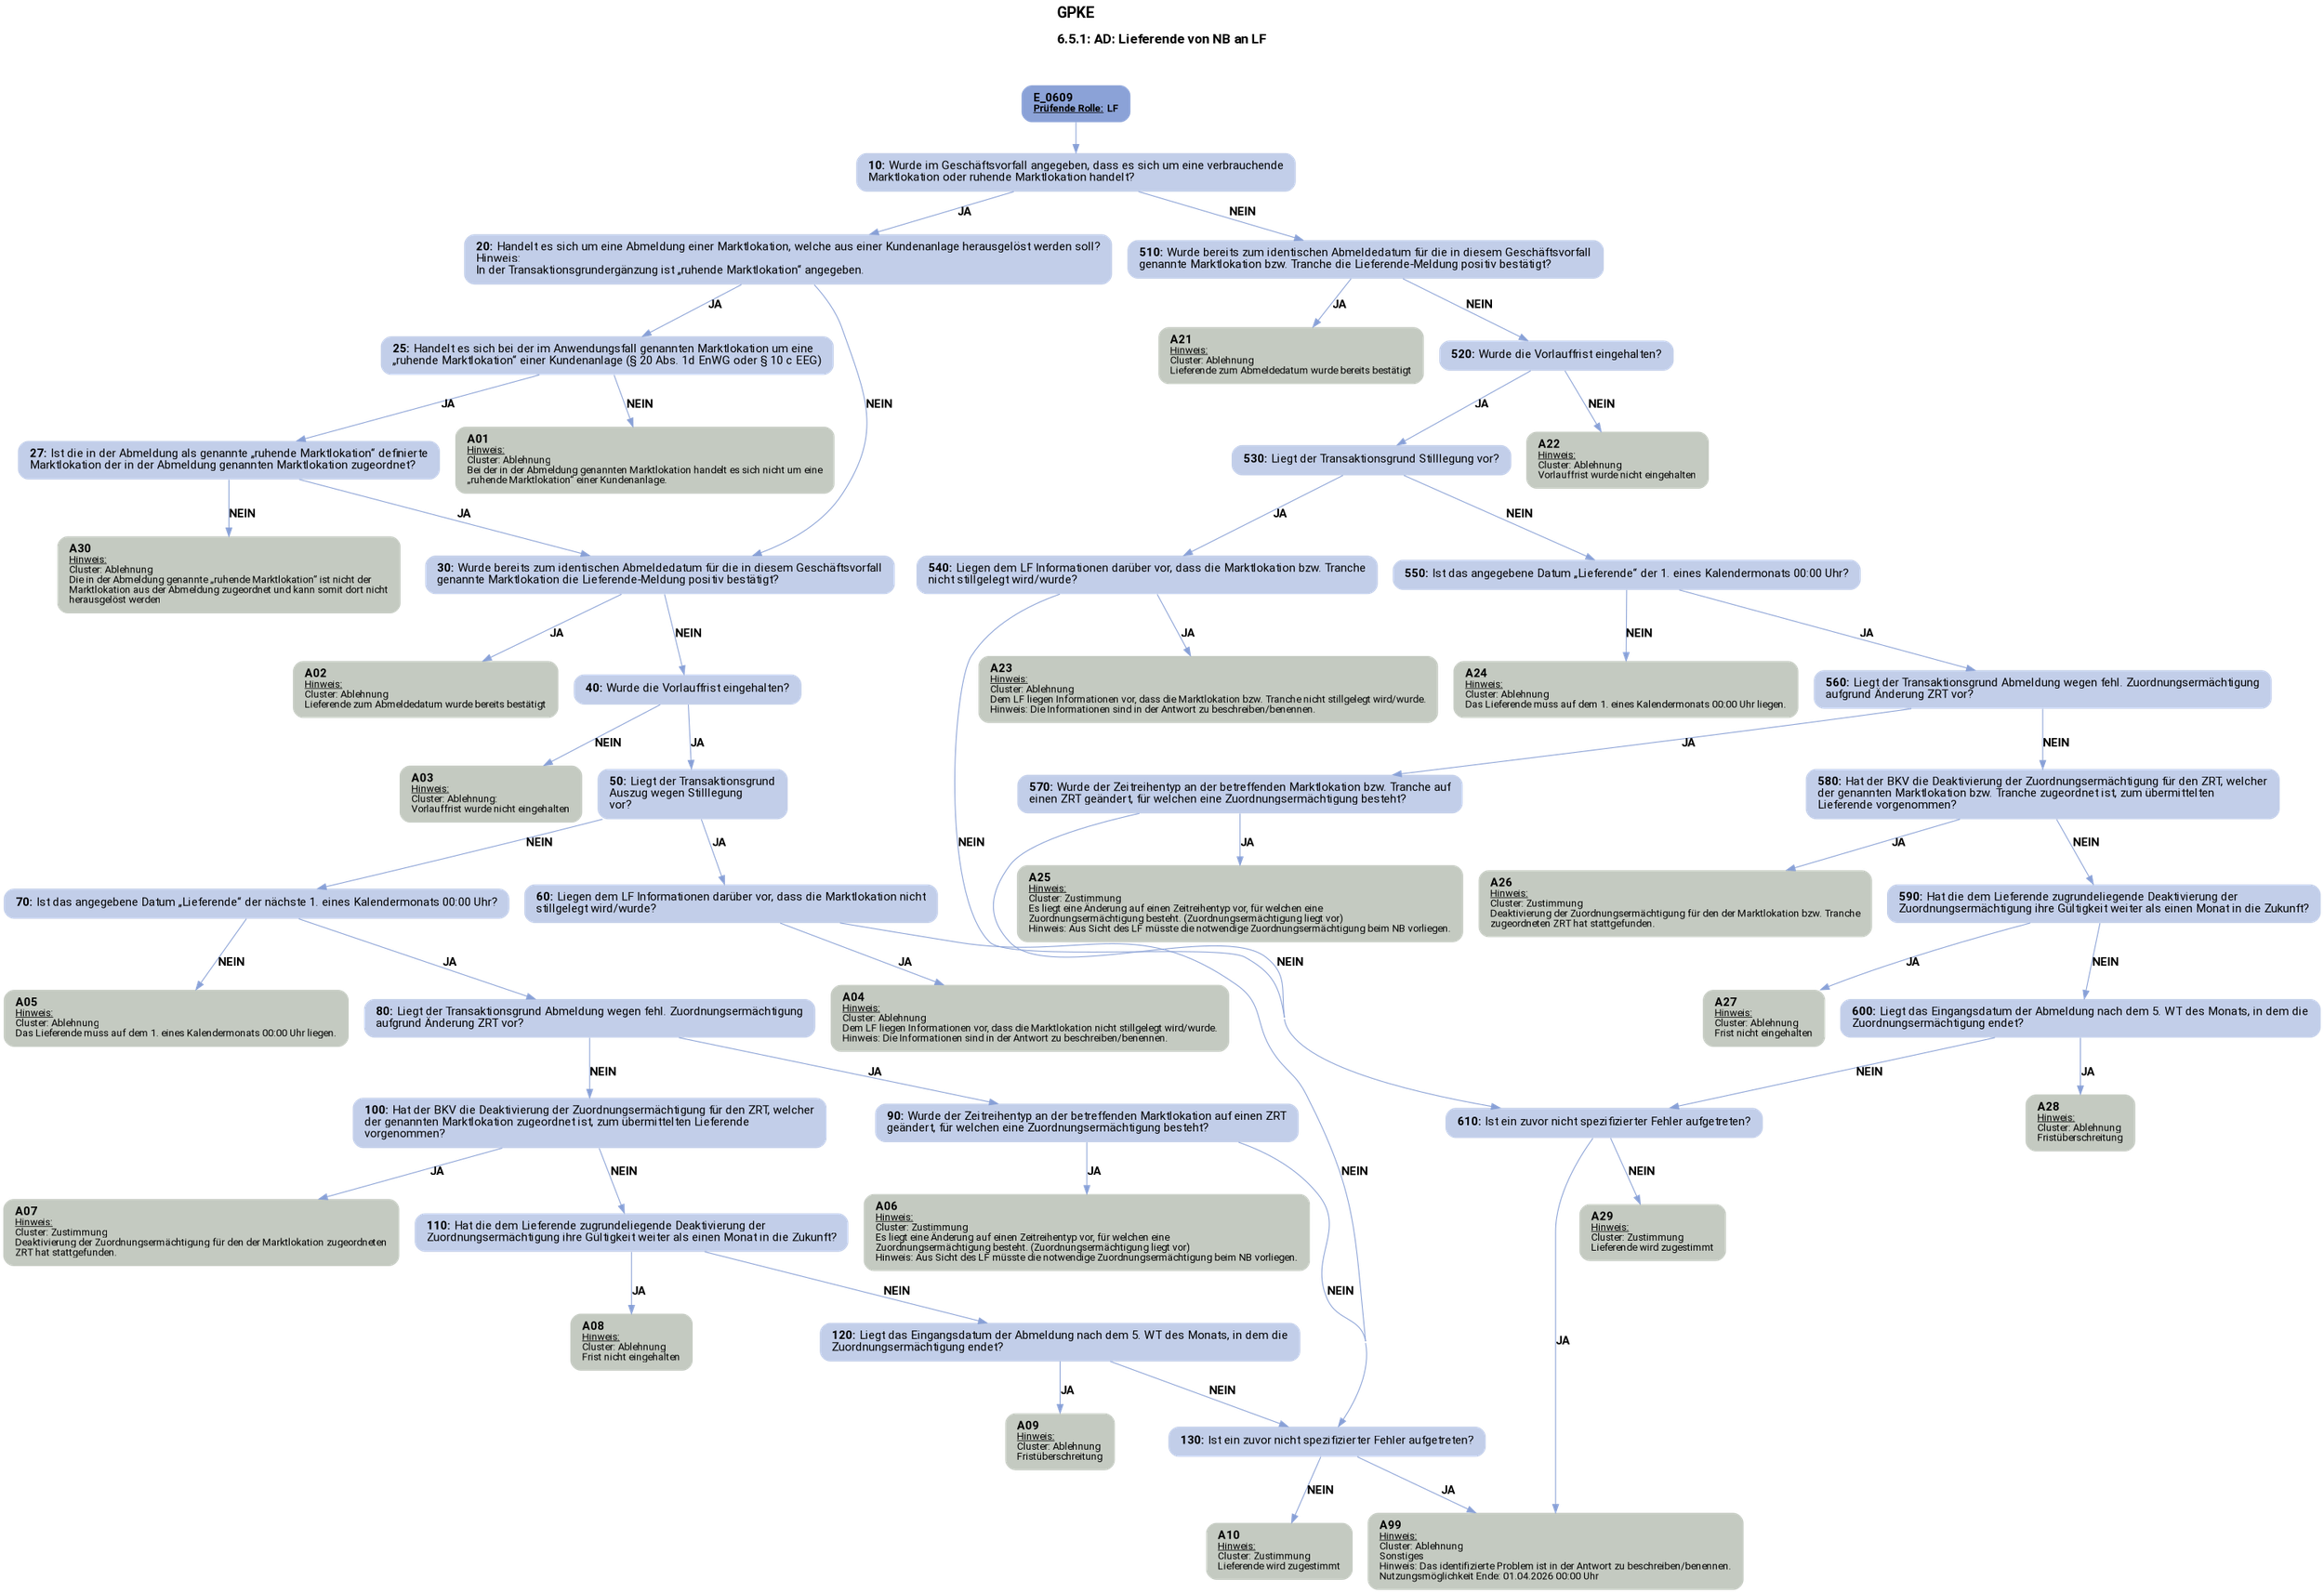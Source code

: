 digraph D {
    labelloc="t";
    label=<<B><FONT POINT-SIZE="18">GPKE</FONT></B><BR align="left"/><BR/><B><FONT POINT-SIZE="16">6.5.1: AD: Lieferende von NB an LF</FONT></B><BR align="left"/><BR/><BR/><BR/>>;
    ratio="compress";
    concentrate=true;
    pack=true;
    rankdir=TB;
    packmode="array";
    size="20,20";
    "Start" [margin="0.2,0.12", shape=box, style="filled,rounded", penwidth=0.0, fillcolor="#8ba2d7", label=<<B>E_0609</B><BR align="left"/><FONT point-size="12"><B><U>Prüfende Rolle:</U> LF</B></FONT><BR align="center"/>>, fontname="Roboto, sans-serif"];
    "10" [margin="0.2,0.12", shape=box, style="filled,rounded", penwidth=0.0, fillcolor="#c2cee9", label=<<B>10: </B>Wurde im Geschäftsvorfall angegeben, dass es sich um eine verbrauchende<BR align="left"/>Marktlokation oder ruhende Marktlokation handelt?<BR align="left"/>>, fontname="Roboto, sans-serif"];
    "20" [margin="0.2,0.12", shape=box, style="filled,rounded", penwidth=0.0, fillcolor="#c2cee9", label=<<B>20: </B>Handelt es sich um eine Abmeldung einer Marktlokation, welche aus einer Kundenanlage herausgelöst werden soll?<BR align="left"/>Hinweis:<BR align="left"/>In der Transaktionsgrundergänzung ist „ruhende Marktlokation“ angegeben.<BR align="left"/>>, fontname="Roboto, sans-serif"];
    "25" [margin="0.2,0.12", shape=box, style="filled,rounded", penwidth=0.0, fillcolor="#c2cee9", label=<<B>25: </B>Handelt es sich bei der im Anwendungsfall genannten Marktlokation um eine<BR align="left"/>„ruhende Marktlokation“ einer Kundenanlage (§ 20 Abs. 1d EnWG oder § 10 c EEG)<BR align="left"/>>, fontname="Roboto, sans-serif"];
    "A01" [margin="0.2,0.12", shape=box, style="filled,rounded", penwidth=0.0, fillcolor="#c4cac1", label=<<B>A01</B><BR align="left"/><FONT point-size="12"><U>Hinweis:</U><BR align="left"/>Cluster: Ablehnung<BR align="left"/>Bei der in der Abmeldung genannten Marktlokation handelt es sich nicht um eine<BR align="left"/>„ruhende Marktlokation“ einer Kundenanlage.<BR align="left"/></FONT>>, fontname="Roboto, sans-serif"];
    "27" [margin="0.2,0.12", shape=box, style="filled,rounded", penwidth=0.0, fillcolor="#c2cee9", label=<<B>27: </B>Ist die in der Abmeldung als genannte „ruhende Marktlokation“ definierte<BR align="left"/>Marktlokation der in der Abmeldung genannten Marktlokation zugeordnet?<BR align="left"/>>, fontname="Roboto, sans-serif"];
    "A30" [margin="0.2,0.12", shape=box, style="filled,rounded", penwidth=0.0, fillcolor="#c4cac1", label=<<B>A30</B><BR align="left"/><FONT point-size="12"><U>Hinweis:</U><BR align="left"/>Cluster: Ablehnung<BR align="left"/>Die in der Abmeldung genannte „ruhende Marktlokation“ ist nicht der<BR align="left"/>Marktlokation aus der Abmeldung zugeordnet und kann somit dort nicht<BR align="left"/>herausgelöst werden<BR align="left"/></FONT>>, fontname="Roboto, sans-serif"];
    "30" [margin="0.2,0.12", shape=box, style="filled,rounded", penwidth=0.0, fillcolor="#c2cee9", label=<<B>30: </B>Wurde bereits zum identischen Abmeldedatum für die in diesem Geschäftsvorfall<BR align="left"/>genannte Marktlokation die Lieferende-Meldung positiv bestätigt?<BR align="left"/>>, fontname="Roboto, sans-serif"];
    "A02" [margin="0.2,0.12", shape=box, style="filled,rounded", penwidth=0.0, fillcolor="#c4cac1", label=<<B>A02</B><BR align="left"/><FONT point-size="12"><U>Hinweis:</U><BR align="left"/>Cluster: Ablehnung<BR align="left"/>Lieferende zum Abmeldedatum wurde bereits bestätigt<BR align="left"/></FONT>>, fontname="Roboto, sans-serif"];
    "40" [margin="0.2,0.12", shape=box, style="filled,rounded", penwidth=0.0, fillcolor="#c2cee9", label=<<B>40: </B>Wurde die Vorlauffrist eingehalten?<BR align="left"/>>, fontname="Roboto, sans-serif"];
    "A03" [margin="0.2,0.12", shape=box, style="filled,rounded", penwidth=0.0, fillcolor="#c4cac1", label=<<B>A03</B><BR align="left"/><FONT point-size="12"><U>Hinweis:</U><BR align="left"/>Cluster: Ablehnung:<BR align="left"/>Vorlauffrist wurde nicht eingehalten<BR align="left"/></FONT>>, fontname="Roboto, sans-serif"];
    "50" [margin="0.2,0.12", shape=box, style="filled,rounded", penwidth=0.0, fillcolor="#c2cee9", label=<<B>50: </B>Liegt der Transaktionsgrund<BR align="left"/>Auszug wegen Stilllegung<BR align="left"/>vor?<BR align="left"/>>, fontname="Roboto, sans-serif"];
    "60" [margin="0.2,0.12", shape=box, style="filled,rounded", penwidth=0.0, fillcolor="#c2cee9", label=<<B>60: </B>Liegen dem LF Informationen darüber vor, dass die Marktlokation nicht<BR align="left"/>stillgelegt wird/wurde?<BR align="left"/>>, fontname="Roboto, sans-serif"];
    "A04" [margin="0.2,0.12", shape=box, style="filled,rounded", penwidth=0.0, fillcolor="#c4cac1", label=<<B>A04</B><BR align="left"/><FONT point-size="12"><U>Hinweis:</U><BR align="left"/>Cluster: Ablehnung<BR align="left"/>Dem LF liegen Informationen vor, dass die Marktlokation nicht stillgelegt wird/wurde.<BR align="left"/>Hinweis: Die Informationen sind in der Antwort zu beschreiben/benennen.<BR align="left"/></FONT>>, fontname="Roboto, sans-serif"];
    "70" [margin="0.2,0.12", shape=box, style="filled,rounded", penwidth=0.0, fillcolor="#c2cee9", label=<<B>70: </B>Ist das angegebene Datum „Lieferende“ der nächste 1. eines Kalendermonats 00:00 Uhr?<BR align="left"/>>, fontname="Roboto, sans-serif"];
    "A05" [margin="0.2,0.12", shape=box, style="filled,rounded", penwidth=0.0, fillcolor="#c4cac1", label=<<B>A05</B><BR align="left"/><FONT point-size="12"><U>Hinweis:</U><BR align="left"/>Cluster: Ablehnung<BR align="left"/>Das Lieferende muss auf dem 1. eines Kalendermonats 00:00 Uhr liegen.<BR align="left"/></FONT>>, fontname="Roboto, sans-serif"];
    "80" [margin="0.2,0.12", shape=box, style="filled,rounded", penwidth=0.0, fillcolor="#c2cee9", label=<<B>80: </B>Liegt der Transaktionsgrund Abmeldung wegen fehl. Zuordnungsermächtigung<BR align="left"/>aufgrund Änderung ZRT vor?<BR align="left"/>>, fontname="Roboto, sans-serif"];
    "90" [margin="0.2,0.12", shape=box, style="filled,rounded", penwidth=0.0, fillcolor="#c2cee9", label=<<B>90: </B>Wurde der Zeitreihentyp an der betreffenden Marktlokation auf einen ZRT<BR align="left"/>geändert, für welchen eine Zuordnungsermächtigung besteht?<BR align="left"/>>, fontname="Roboto, sans-serif"];
    "A06" [margin="0.2,0.12", shape=box, style="filled,rounded", penwidth=0.0, fillcolor="#c4cac1", label=<<B>A06</B><BR align="left"/><FONT point-size="12"><U>Hinweis:</U><BR align="left"/>Cluster: Zustimmung<BR align="left"/>Es liegt eine Änderung auf einen Zeitreihentyp vor, für welchen eine<BR align="left"/>Zuordnungsermächtigung besteht. (Zuordnungsermächtigung liegt vor)<BR align="left"/>Hinweis: Aus Sicht des LF müsste die notwendige Zuordnungsermächtigung beim NB vorliegen.<BR align="left"/></FONT>>, fontname="Roboto, sans-serif"];
    "100" [margin="0.2,0.12", shape=box, style="filled,rounded", penwidth=0.0, fillcolor="#c2cee9", label=<<B>100: </B>Hat der BKV die Deaktivierung der Zuordnungsermächtigung für den ZRT, welcher<BR align="left"/>der genannten Marktlokation zugeordnet ist, zum übermittelten Lieferende<BR align="left"/>vorgenommen?<BR align="left"/>>, fontname="Roboto, sans-serif"];
    "A07" [margin="0.2,0.12", shape=box, style="filled,rounded", penwidth=0.0, fillcolor="#c4cac1", label=<<B>A07</B><BR align="left"/><FONT point-size="12"><U>Hinweis:</U><BR align="left"/>Cluster: Zustimmung<BR align="left"/>Deaktivierung der Zuordnungsermächtigung für den der Marktlokation zugeordneten<BR align="left"/>ZRT hat stattgefunden.<BR align="left"/></FONT>>, fontname="Roboto, sans-serif"];
    "110" [margin="0.2,0.12", shape=box, style="filled,rounded", penwidth=0.0, fillcolor="#c2cee9", label=<<B>110: </B>Hat die dem Lieferende zugrundeliegende Deaktivierung der<BR align="left"/>Zuordnungsermächtigung ihre Gültigkeit weiter als einen Monat in die Zukunft?<BR align="left"/>>, fontname="Roboto, sans-serif"];
    "A08" [margin="0.2,0.12", shape=box, style="filled,rounded", penwidth=0.0, fillcolor="#c4cac1", label=<<B>A08</B><BR align="left"/><FONT point-size="12"><U>Hinweis:</U><BR align="left"/>Cluster: Ablehnung <BR align="left"/>Frist nicht eingehalten<BR align="left"/></FONT>>, fontname="Roboto, sans-serif"];
    "120" [margin="0.2,0.12", shape=box, style="filled,rounded", penwidth=0.0, fillcolor="#c2cee9", label=<<B>120: </B>Liegt das Eingangsdatum der Abmeldung nach dem 5. WT des Monats, in dem die<BR align="left"/>Zuordnungsermächtigung endet?<BR align="left"/>>, fontname="Roboto, sans-serif"];
    "A09" [margin="0.2,0.12", shape=box, style="filled,rounded", penwidth=0.0, fillcolor="#c4cac1", label=<<B>A09</B><BR align="left"/><FONT point-size="12"><U>Hinweis:</U><BR align="left"/>Cluster: Ablehnung <BR align="left"/>Fristüberschreitung<BR align="left"/></FONT>>, fontname="Roboto, sans-serif"];
    "130" [margin="0.2,0.12", shape=box, style="filled,rounded", penwidth=0.0, fillcolor="#c2cee9", label=<<B>130: </B>Ist ein zuvor nicht spezifizierter Fehler aufgetreten?<BR align="left"/>>, fontname="Roboto, sans-serif"];
    "A99" [margin="0.2,0.12", shape=box, style="filled,rounded", penwidth=0.0, fillcolor="#c4cac1", label=<<B>A99</B><BR align="left"/><FONT point-size="12"><U>Hinweis:</U><BR align="left"/>Cluster: Ablehnung<BR align="left"/>Sonstiges<BR align="left"/>Hinweis: Das identifizierte Problem ist in der Antwort zu beschreiben/benennen.<BR align="left"/>Nutzungsmöglichkeit Ende: 01.04.2026 00:00 Uhr<BR align="left"/></FONT>>, fontname="Roboto, sans-serif"];
    "A10" [margin="0.2,0.12", shape=box, style="filled,rounded", penwidth=0.0, fillcolor="#c4cac1", label=<<B>A10</B><BR align="left"/><FONT point-size="12"><U>Hinweis:</U><BR align="left"/>Cluster: Zustimmung<BR align="left"/>Lieferende wird zugestimmt<BR align="left"/></FONT>>, fontname="Roboto, sans-serif"];
    "510" [margin="0.2,0.12", shape=box, style="filled,rounded", penwidth=0.0, fillcolor="#c2cee9", label=<<B>510: </B>Wurde bereits zum identischen Abmeldedatum für die in diesem Geschäftsvorfall<BR align="left"/>genannte Marktlokation bzw. Tranche die Lieferende-Meldung positiv bestätigt?<BR align="left"/>>, fontname="Roboto, sans-serif"];
    "A21" [margin="0.2,0.12", shape=box, style="filled,rounded", penwidth=0.0, fillcolor="#c4cac1", label=<<B>A21</B><BR align="left"/><FONT point-size="12"><U>Hinweis:</U><BR align="left"/>Cluster: Ablehnung<BR align="left"/>Lieferende zum Abmeldedatum wurde bereits bestätigt<BR align="left"/></FONT>>, fontname="Roboto, sans-serif"];
    "520" [margin="0.2,0.12", shape=box, style="filled,rounded", penwidth=0.0, fillcolor="#c2cee9", label=<<B>520: </B>Wurde die Vorlauffrist eingehalten?<BR align="left"/>>, fontname="Roboto, sans-serif"];
    "A22" [margin="0.2,0.12", shape=box, style="filled,rounded", penwidth=0.0, fillcolor="#c4cac1", label=<<B>A22</B><BR align="left"/><FONT point-size="12"><U>Hinweis:</U><BR align="left"/>Cluster: Ablehnung<BR align="left"/>Vorlauffrist wurde nicht eingehalten<BR align="left"/></FONT>>, fontname="Roboto, sans-serif"];
    "530" [margin="0.2,0.12", shape=box, style="filled,rounded", penwidth=0.0, fillcolor="#c2cee9", label=<<B>530: </B>Liegt der Transaktionsgrund Stilllegung vor?<BR align="left"/>>, fontname="Roboto, sans-serif"];
    "540" [margin="0.2,0.12", shape=box, style="filled,rounded", penwidth=0.0, fillcolor="#c2cee9", label=<<B>540: </B>Liegen dem LF Informationen darüber vor, dass die Marktlokation bzw. Tranche<BR align="left"/>nicht stillgelegt wird/wurde?<BR align="left"/>>, fontname="Roboto, sans-serif"];
    "A23" [margin="0.2,0.12", shape=box, style="filled,rounded", penwidth=0.0, fillcolor="#c4cac1", label=<<B>A23</B><BR align="left"/><FONT point-size="12"><U>Hinweis:</U><BR align="left"/>Cluster: Ablehnung<BR align="left"/>Dem LF liegen Informationen vor, dass die Marktlokation bzw. Tranche nicht stillgelegt wird/wurde.<BR align="left"/>Hinweis: Die Informationen sind in der Antwort zu beschreiben/benennen.<BR align="left"/></FONT>>, fontname="Roboto, sans-serif"];
    "550" [margin="0.2,0.12", shape=box, style="filled,rounded", penwidth=0.0, fillcolor="#c2cee9", label=<<B>550: </B>Ist das angegebene Datum „Lieferende“ der 1. eines Kalendermonats 00:00 Uhr?<BR align="left"/>>, fontname="Roboto, sans-serif"];
    "A24" [margin="0.2,0.12", shape=box, style="filled,rounded", penwidth=0.0, fillcolor="#c4cac1", label=<<B>A24</B><BR align="left"/><FONT point-size="12"><U>Hinweis:</U><BR align="left"/>Cluster: Ablehnung<BR align="left"/>Das Lieferende muss auf dem 1. eines Kalendermonats 00:00 Uhr liegen.<BR align="left"/></FONT>>, fontname="Roboto, sans-serif"];
    "560" [margin="0.2,0.12", shape=box, style="filled,rounded", penwidth=0.0, fillcolor="#c2cee9", label=<<B>560: </B>Liegt der Transaktionsgrund Abmeldung wegen fehl. Zuordnungsermächtigung<BR align="left"/>aufgrund Änderung ZRT vor?<BR align="left"/>>, fontname="Roboto, sans-serif"];
    "570" [margin="0.2,0.12", shape=box, style="filled,rounded", penwidth=0.0, fillcolor="#c2cee9", label=<<B>570: </B>Wurde der Zeitreihentyp an der betreffenden Marktlokation bzw. Tranche auf<BR align="left"/>einen ZRT geändert, für welchen eine Zuordnungsermächtigung besteht?<BR align="left"/>>, fontname="Roboto, sans-serif"];
    "A25" [margin="0.2,0.12", shape=box, style="filled,rounded", penwidth=0.0, fillcolor="#c4cac1", label=<<B>A25</B><BR align="left"/><FONT point-size="12"><U>Hinweis:</U><BR align="left"/>Cluster: Zustimmung<BR align="left"/>Es liegt eine Änderung auf einen Zeitreihentyp vor, für welchen eine<BR align="left"/>Zuordnungsermächtigung besteht. (Zuordnungsermächtigung liegt vor)<BR align="left"/>Hinweis: Aus Sicht des LF müsste die notwendige Zuordnungsermächtigung beim NB vorliegen.<BR align="left"/></FONT>>, fontname="Roboto, sans-serif"];
    "580" [margin="0.2,0.12", shape=box, style="filled,rounded", penwidth=0.0, fillcolor="#c2cee9", label=<<B>580: </B>Hat der BKV die Deaktivierung der Zuordnungsermächtigung für den ZRT, welcher<BR align="left"/>der genannten Marktlokation bzw. Tranche zugeordnet ist, zum übermittelten<BR align="left"/>Lieferende vorgenommen?<BR align="left"/>>, fontname="Roboto, sans-serif"];
    "A26" [margin="0.2,0.12", shape=box, style="filled,rounded", penwidth=0.0, fillcolor="#c4cac1", label=<<B>A26</B><BR align="left"/><FONT point-size="12"><U>Hinweis:</U><BR align="left"/>Cluster: Zustimmung<BR align="left"/>Deaktivierung der Zuordnungsermächtigung für den der Marktlokation bzw. Tranche<BR align="left"/>zugeordneten ZRT hat stattgefunden.<BR align="left"/></FONT>>, fontname="Roboto, sans-serif"];
    "590" [margin="0.2,0.12", shape=box, style="filled,rounded", penwidth=0.0, fillcolor="#c2cee9", label=<<B>590: </B>Hat die dem Lieferende zugrundeliegende Deaktivierung der<BR align="left"/>Zuordnungsermächtigung ihre Gültigkeit weiter als einen Monat in die Zukunft?<BR align="left"/>>, fontname="Roboto, sans-serif"];
    "A27" [margin="0.2,0.12", shape=box, style="filled,rounded", penwidth=0.0, fillcolor="#c4cac1", label=<<B>A27</B><BR align="left"/><FONT point-size="12"><U>Hinweis:</U><BR align="left"/>Cluster: Ablehnung <BR align="left"/>Frist nicht eingehalten<BR align="left"/></FONT>>, fontname="Roboto, sans-serif"];
    "600" [margin="0.2,0.12", shape=box, style="filled,rounded", penwidth=0.0, fillcolor="#c2cee9", label=<<B>600: </B>Liegt das Eingangsdatum der Abmeldung nach dem 5. WT des Monats, in dem die<BR align="left"/>Zuordnungsermächtigung endet?<BR align="left"/>>, fontname="Roboto, sans-serif"];
    "A28" [margin="0.2,0.12", shape=box, style="filled,rounded", penwidth=0.0, fillcolor="#c4cac1", label=<<B>A28</B><BR align="left"/><FONT point-size="12"><U>Hinweis:</U><BR align="left"/>Cluster: Ablehnung <BR align="left"/>Fristüberschreitung<BR align="left"/></FONT>>, fontname="Roboto, sans-serif"];
    "610" [margin="0.2,0.12", shape=box, style="filled,rounded", penwidth=0.0, fillcolor="#c2cee9", label=<<B>610: </B>Ist ein zuvor nicht spezifizierter Fehler aufgetreten?<BR align="left"/>>, fontname="Roboto, sans-serif"];
    "A29" [margin="0.2,0.12", shape=box, style="filled,rounded", penwidth=0.0, fillcolor="#c4cac1", label=<<B>A29</B><BR align="left"/><FONT point-size="12"><U>Hinweis:</U><BR align="left"/>Cluster: Zustimmung<BR align="left"/>Lieferende wird zugestimmt<BR align="left"/></FONT>>, fontname="Roboto, sans-serif"];

    "Start" -> "10" [color="#88a0d6"];
    "10" -> "20" [label=<<B>JA</B>>, color="#88a0d6", fontname="Roboto, sans-serif"];
    "10" -> "510" [label=<<B>NEIN</B>>, color="#88a0d6", fontname="Roboto, sans-serif"];
    "20" -> "25" [label=<<B>JA</B>>, color="#88a0d6", fontname="Roboto, sans-serif"];
    "20" -> "30" [label=<<B>NEIN</B>>, color="#88a0d6", fontname="Roboto, sans-serif"];
    "25" -> "A01" [label=<<B>NEIN</B>>, color="#88a0d6", fontname="Roboto, sans-serif"];
    "25" -> "27" [label=<<B>JA</B>>, color="#88a0d6", fontname="Roboto, sans-serif"];
    "27" -> "A30" [label=<<B>NEIN</B>>, color="#88a0d6", fontname="Roboto, sans-serif"];
    "27" -> "30" [label=<<B>JA</B>>, color="#88a0d6", fontname="Roboto, sans-serif"];
    "30" -> "A02" [label=<<B>JA</B>>, color="#88a0d6", fontname="Roboto, sans-serif"];
    "30" -> "40" [label=<<B>NEIN</B>>, color="#88a0d6", fontname="Roboto, sans-serif"];
    "40" -> "A03" [label=<<B>NEIN</B>>, color="#88a0d6", fontname="Roboto, sans-serif"];
    "40" -> "50" [label=<<B>JA</B>>, color="#88a0d6", fontname="Roboto, sans-serif"];
    "50" -> "60" [label=<<B>JA</B>>, color="#88a0d6", fontname="Roboto, sans-serif"];
    "50" -> "70" [label=<<B>NEIN</B>>, color="#88a0d6", fontname="Roboto, sans-serif"];
    "60" -> "A04" [label=<<B>JA</B>>, color="#88a0d6", fontname="Roboto, sans-serif"];
    "60" -> "130" [label=<<B>NEIN</B>>, color="#88a0d6", fontname="Roboto, sans-serif"];
    "70" -> "A05" [label=<<B>NEIN</B>>, color="#88a0d6", fontname="Roboto, sans-serif"];
    "70" -> "80" [label=<<B>JA</B>>, color="#88a0d6", fontname="Roboto, sans-serif"];
    "80" -> "90" [label=<<B>JA</B>>, color="#88a0d6", fontname="Roboto, sans-serif"];
    "80" -> "100" [label=<<B>NEIN</B>>, color="#88a0d6", fontname="Roboto, sans-serif"];
    "90" -> "A06" [label=<<B>JA</B>>, color="#88a0d6", fontname="Roboto, sans-serif"];
    "90" -> "130" [label=<<B>NEIN</B>>, color="#88a0d6", fontname="Roboto, sans-serif"];
    "100" -> "A07" [label=<<B>JA</B>>, color="#88a0d6", fontname="Roboto, sans-serif"];
    "100" -> "110" [label=<<B>NEIN</B>>, color="#88a0d6", fontname="Roboto, sans-serif"];
    "110" -> "A08" [label=<<B>JA</B>>, color="#88a0d6", fontname="Roboto, sans-serif"];
    "110" -> "120" [label=<<B>NEIN</B>>, color="#88a0d6", fontname="Roboto, sans-serif"];
    "120" -> "A09" [label=<<B>JA</B>>, color="#88a0d6", fontname="Roboto, sans-serif"];
    "120" -> "130" [label=<<B>NEIN</B>>, color="#88a0d6", fontname="Roboto, sans-serif"];
    "130" -> "A99" [label=<<B>JA</B>>, color="#88a0d6", fontname="Roboto, sans-serif"];
    "130" -> "A10" [label=<<B>NEIN</B>>, color="#88a0d6", fontname="Roboto, sans-serif"];
    "510" -> "A21" [label=<<B>JA</B>>, color="#88a0d6", fontname="Roboto, sans-serif"];
    "510" -> "520" [label=<<B>NEIN</B>>, color="#88a0d6", fontname="Roboto, sans-serif"];
    "520" -> "A22" [label=<<B>NEIN</B>>, color="#88a0d6", fontname="Roboto, sans-serif"];
    "520" -> "530" [label=<<B>JA</B>>, color="#88a0d6", fontname="Roboto, sans-serif"];
    "530" -> "540" [label=<<B>JA</B>>, color="#88a0d6", fontname="Roboto, sans-serif"];
    "530" -> "550" [label=<<B>NEIN</B>>, color="#88a0d6", fontname="Roboto, sans-serif"];
    "540" -> "A23" [label=<<B>JA</B>>, color="#88a0d6", fontname="Roboto, sans-serif"];
    "540" -> "610" [label=<<B>NEIN</B>>, color="#88a0d6", fontname="Roboto, sans-serif"];
    "550" -> "A24" [label=<<B>NEIN</B>>, color="#88a0d6", fontname="Roboto, sans-serif"];
    "550" -> "560" [label=<<B>JA</B>>, color="#88a0d6", fontname="Roboto, sans-serif"];
    "560" -> "570" [label=<<B>JA</B>>, color="#88a0d6", fontname="Roboto, sans-serif"];
    "560" -> "580" [label=<<B>NEIN</B>>, color="#88a0d6", fontname="Roboto, sans-serif"];
    "570" -> "A25" [label=<<B>JA</B>>, color="#88a0d6", fontname="Roboto, sans-serif"];
    "570" -> "610" [label=<<B>NEIN</B>>, color="#88a0d6", fontname="Roboto, sans-serif"];
    "580" -> "A26" [label=<<B>JA</B>>, color="#88a0d6", fontname="Roboto, sans-serif"];
    "580" -> "590" [label=<<B>NEIN</B>>, color="#88a0d6", fontname="Roboto, sans-serif"];
    "590" -> "A27" [label=<<B>JA</B>>, color="#88a0d6", fontname="Roboto, sans-serif"];
    "590" -> "600" [label=<<B>NEIN</B>>, color="#88a0d6", fontname="Roboto, sans-serif"];
    "600" -> "A28" [label=<<B>JA</B>>, color="#88a0d6", fontname="Roboto, sans-serif"];
    "600" -> "610" [label=<<B>NEIN</B>>, color="#88a0d6", fontname="Roboto, sans-serif"];
    "610" -> "A99" [label=<<B>JA</B>>, color="#88a0d6", fontname="Roboto, sans-serif"];
    "610" -> "A29" [label=<<B>NEIN</B>>, color="#88a0d6", fontname="Roboto, sans-serif"];

    bgcolor="transparent";
fontname="Roboto, sans-serif";
}